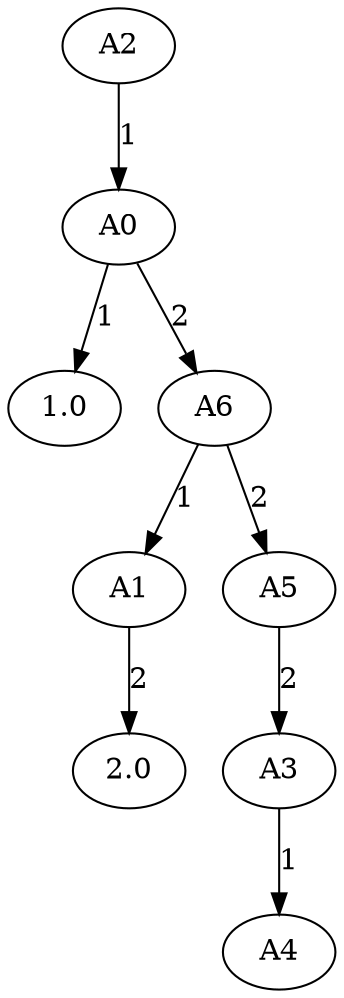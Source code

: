 // Random importance
digraph {
	2 [label=A2]
	0 [label=A0]
	2 -> 0 [label=1]
	1.0 [label=1.0]
	0 -> 1.0 [label=1]
	6 [label=A6]
	0 -> 6 [label=2]
	1 [label=A1]
	6 -> 1 [label=1]
	2.0 [label=2.0]
	1 -> 2.0 [label=2]
	5 [label=A5]
	6 -> 5 [label=2]
	3 [label=A3]
	5 -> 3 [label=2]
	4 [label=A4]
	3 -> 4 [label=1]
}
